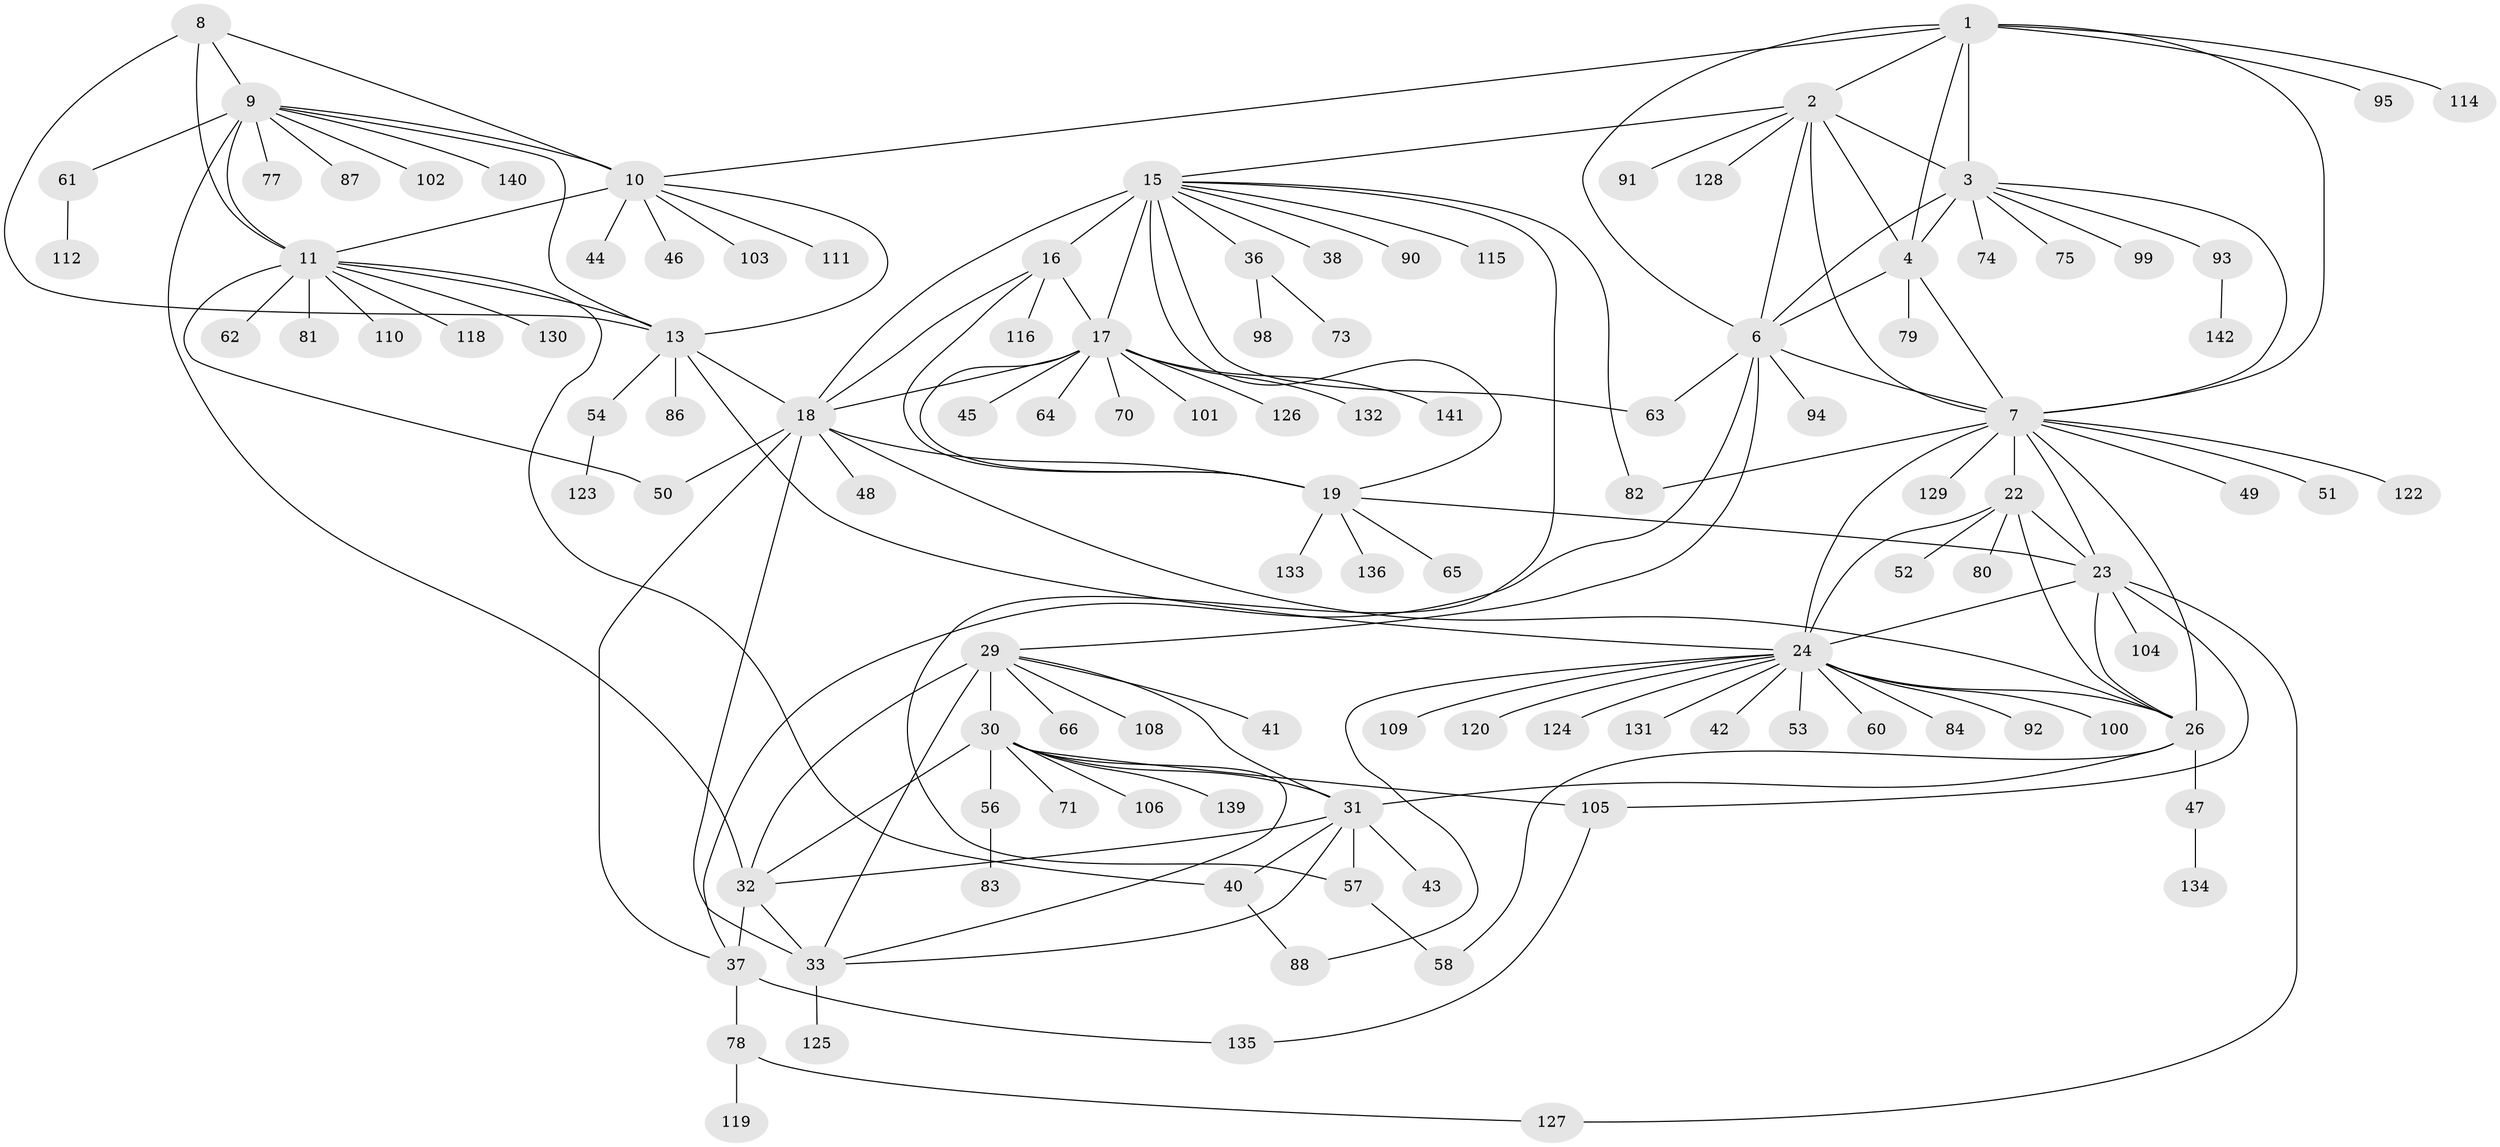 // original degree distribution, {10: 0.056338028169014086, 7: 0.02112676056338028, 8: 0.056338028169014086, 9: 0.04929577464788732, 12: 0.007042253521126761, 11: 0.035211267605633804, 13: 0.007042253521126761, 6: 0.007042253521126761, 16: 0.007042253521126761, 3: 0.035211267605633804, 4: 0.014084507042253521, 1: 0.5845070422535211, 2: 0.11971830985915492}
// Generated by graph-tools (version 1.1) at 2025/42/03/06/25 10:42:10]
// undirected, 114 vertices, 166 edges
graph export_dot {
graph [start="1"]
  node [color=gray90,style=filled];
  1 [super="+113"];
  2 [super="+69"];
  3 [super="+5"];
  4 [super="+107"];
  6 [super="+67"];
  7 [super="+25"];
  8 [super="+97"];
  9 [super="+14"];
  10 [super="+39"];
  11 [super="+12"];
  13 [super="+117"];
  15 [super="+20"];
  16 [super="+137"];
  17 [super="+21"];
  18 [super="+121"];
  19 [super="+76"];
  22 [super="+27"];
  23;
  24 [super="+28"];
  26 [super="+55"];
  29 [super="+35"];
  30 [super="+34"];
  31 [super="+68"];
  32 [super="+59"];
  33;
  36;
  37 [super="+72"];
  38;
  40;
  41;
  42;
  43;
  44;
  45;
  46;
  47;
  48;
  49;
  50;
  51;
  52 [super="+85"];
  53;
  54;
  56;
  57;
  58 [super="+138"];
  60;
  61;
  62;
  63;
  64;
  65;
  66;
  70;
  71;
  73;
  74;
  75;
  77;
  78 [super="+89"];
  79;
  80;
  81;
  82;
  83;
  84;
  86;
  87;
  88;
  90;
  91 [super="+96"];
  92;
  93;
  94;
  95;
  98;
  99;
  100;
  101;
  102;
  103;
  104;
  105;
  106;
  108;
  109;
  110;
  111;
  112;
  114;
  115;
  116;
  118;
  119;
  120;
  122;
  123;
  124;
  125;
  126;
  127;
  128;
  129;
  130;
  131;
  132;
  133;
  134;
  135;
  136;
  139;
  140;
  141;
  142;
  1 -- 2;
  1 -- 3 [weight=2];
  1 -- 4;
  1 -- 6;
  1 -- 7;
  1 -- 10;
  1 -- 95;
  1 -- 114;
  2 -- 3 [weight=2];
  2 -- 4;
  2 -- 6;
  2 -- 7;
  2 -- 91;
  2 -- 128;
  2 -- 15;
  3 -- 4 [weight=2];
  3 -- 6 [weight=2];
  3 -- 7 [weight=2];
  3 -- 75;
  3 -- 99;
  3 -- 74;
  3 -- 93;
  4 -- 6;
  4 -- 7;
  4 -- 79;
  6 -- 7;
  6 -- 37;
  6 -- 94;
  6 -- 29;
  6 -- 63;
  7 -- 49;
  7 -- 82;
  7 -- 129;
  7 -- 26;
  7 -- 51;
  7 -- 22 [weight=2];
  7 -- 23;
  7 -- 24 [weight=2];
  7 -- 122;
  8 -- 9 [weight=2];
  8 -- 10;
  8 -- 11 [weight=2];
  8 -- 13;
  9 -- 10 [weight=2];
  9 -- 11 [weight=4];
  9 -- 13 [weight=2];
  9 -- 32;
  9 -- 61;
  9 -- 87;
  9 -- 102;
  9 -- 140;
  9 -- 77;
  10 -- 11 [weight=2];
  10 -- 13;
  10 -- 44;
  10 -- 46;
  10 -- 103;
  10 -- 111;
  11 -- 13 [weight=2];
  11 -- 40;
  11 -- 50;
  11 -- 62;
  11 -- 130;
  11 -- 110;
  11 -- 81;
  11 -- 118;
  13 -- 18;
  13 -- 54;
  13 -- 86;
  13 -- 24;
  15 -- 16 [weight=2];
  15 -- 17 [weight=4];
  15 -- 18 [weight=2];
  15 -- 19 [weight=2];
  15 -- 36;
  15 -- 90;
  15 -- 115;
  15 -- 38;
  15 -- 82;
  15 -- 57;
  15 -- 63;
  16 -- 17 [weight=2];
  16 -- 18;
  16 -- 19;
  16 -- 116;
  17 -- 18 [weight=2];
  17 -- 19 [weight=2];
  17 -- 45;
  17 -- 64;
  17 -- 70;
  17 -- 101;
  17 -- 141;
  17 -- 132;
  17 -- 126;
  18 -- 19;
  18 -- 33;
  18 -- 48;
  18 -- 50;
  18 -- 37;
  18 -- 26;
  19 -- 23;
  19 -- 65;
  19 -- 133;
  19 -- 136;
  22 -- 23 [weight=2];
  22 -- 24 [weight=4];
  22 -- 26 [weight=2];
  22 -- 80;
  22 -- 52;
  23 -- 24 [weight=2];
  23 -- 26;
  23 -- 104;
  23 -- 105;
  23 -- 127;
  24 -- 26 [weight=2];
  24 -- 42;
  24 -- 124;
  24 -- 131;
  24 -- 84;
  24 -- 88;
  24 -- 92;
  24 -- 100;
  24 -- 109;
  24 -- 53;
  24 -- 120;
  24 -- 60;
  26 -- 31;
  26 -- 47;
  26 -- 58;
  29 -- 30 [weight=4];
  29 -- 31 [weight=2];
  29 -- 32 [weight=2];
  29 -- 33 [weight=2];
  29 -- 41;
  29 -- 66;
  29 -- 108;
  30 -- 31 [weight=2];
  30 -- 32 [weight=2];
  30 -- 33 [weight=2];
  30 -- 71;
  30 -- 139;
  30 -- 56;
  30 -- 105;
  30 -- 106;
  31 -- 32;
  31 -- 33;
  31 -- 40;
  31 -- 43;
  31 -- 57;
  32 -- 33;
  32 -- 37;
  33 -- 125;
  36 -- 73;
  36 -- 98;
  37 -- 78;
  37 -- 135;
  40 -- 88;
  47 -- 134;
  54 -- 123;
  56 -- 83;
  57 -- 58;
  61 -- 112;
  78 -- 119;
  78 -- 127;
  93 -- 142;
  105 -- 135;
}
